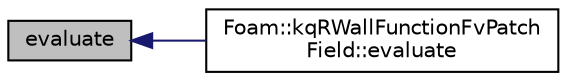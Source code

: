 digraph "evaluate"
{
  bgcolor="transparent";
  edge [fontname="Helvetica",fontsize="10",labelfontname="Helvetica",labelfontsize="10"];
  node [fontname="Helvetica",fontsize="10",shape=record];
  rankdir="LR";
  Node1 [label="evaluate",height=0.2,width=0.4,color="black", fillcolor="grey75", style="filled", fontcolor="black"];
  Node1 -> Node2 [dir="back",color="midnightblue",fontsize="10",style="solid",fontname="Helvetica"];
  Node2 [label="Foam::kqRWallFunctionFvPatch\lField::evaluate",height=0.2,width=0.4,color="black",URL="$a01239.html#a8a2e069a88d6c07df5d1bef6a1fc4e25",tooltip="Evaluate the patchField. "];
}
